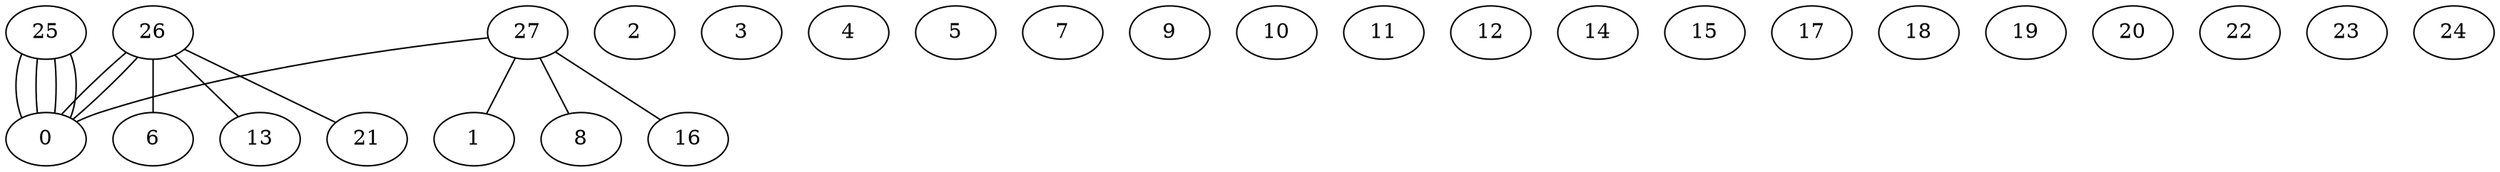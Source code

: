 graph G {
0;
1;
2;
3;
4;
5;
6;
7;
8;
9;
10;
11;
12;
13;
14;
15;
16;
17;
18;
19;
20;
21;
22;
23;
24;
25;
26;
27;
27--16 ;
27--8 ;
27--1 ;
27--0 ;
26--13 ;
26--6 ;
26--21 ;
26--0 ;
26--0 ;
25--0 ;
25--0 ;
25--0 ;
25--0 ;
}
